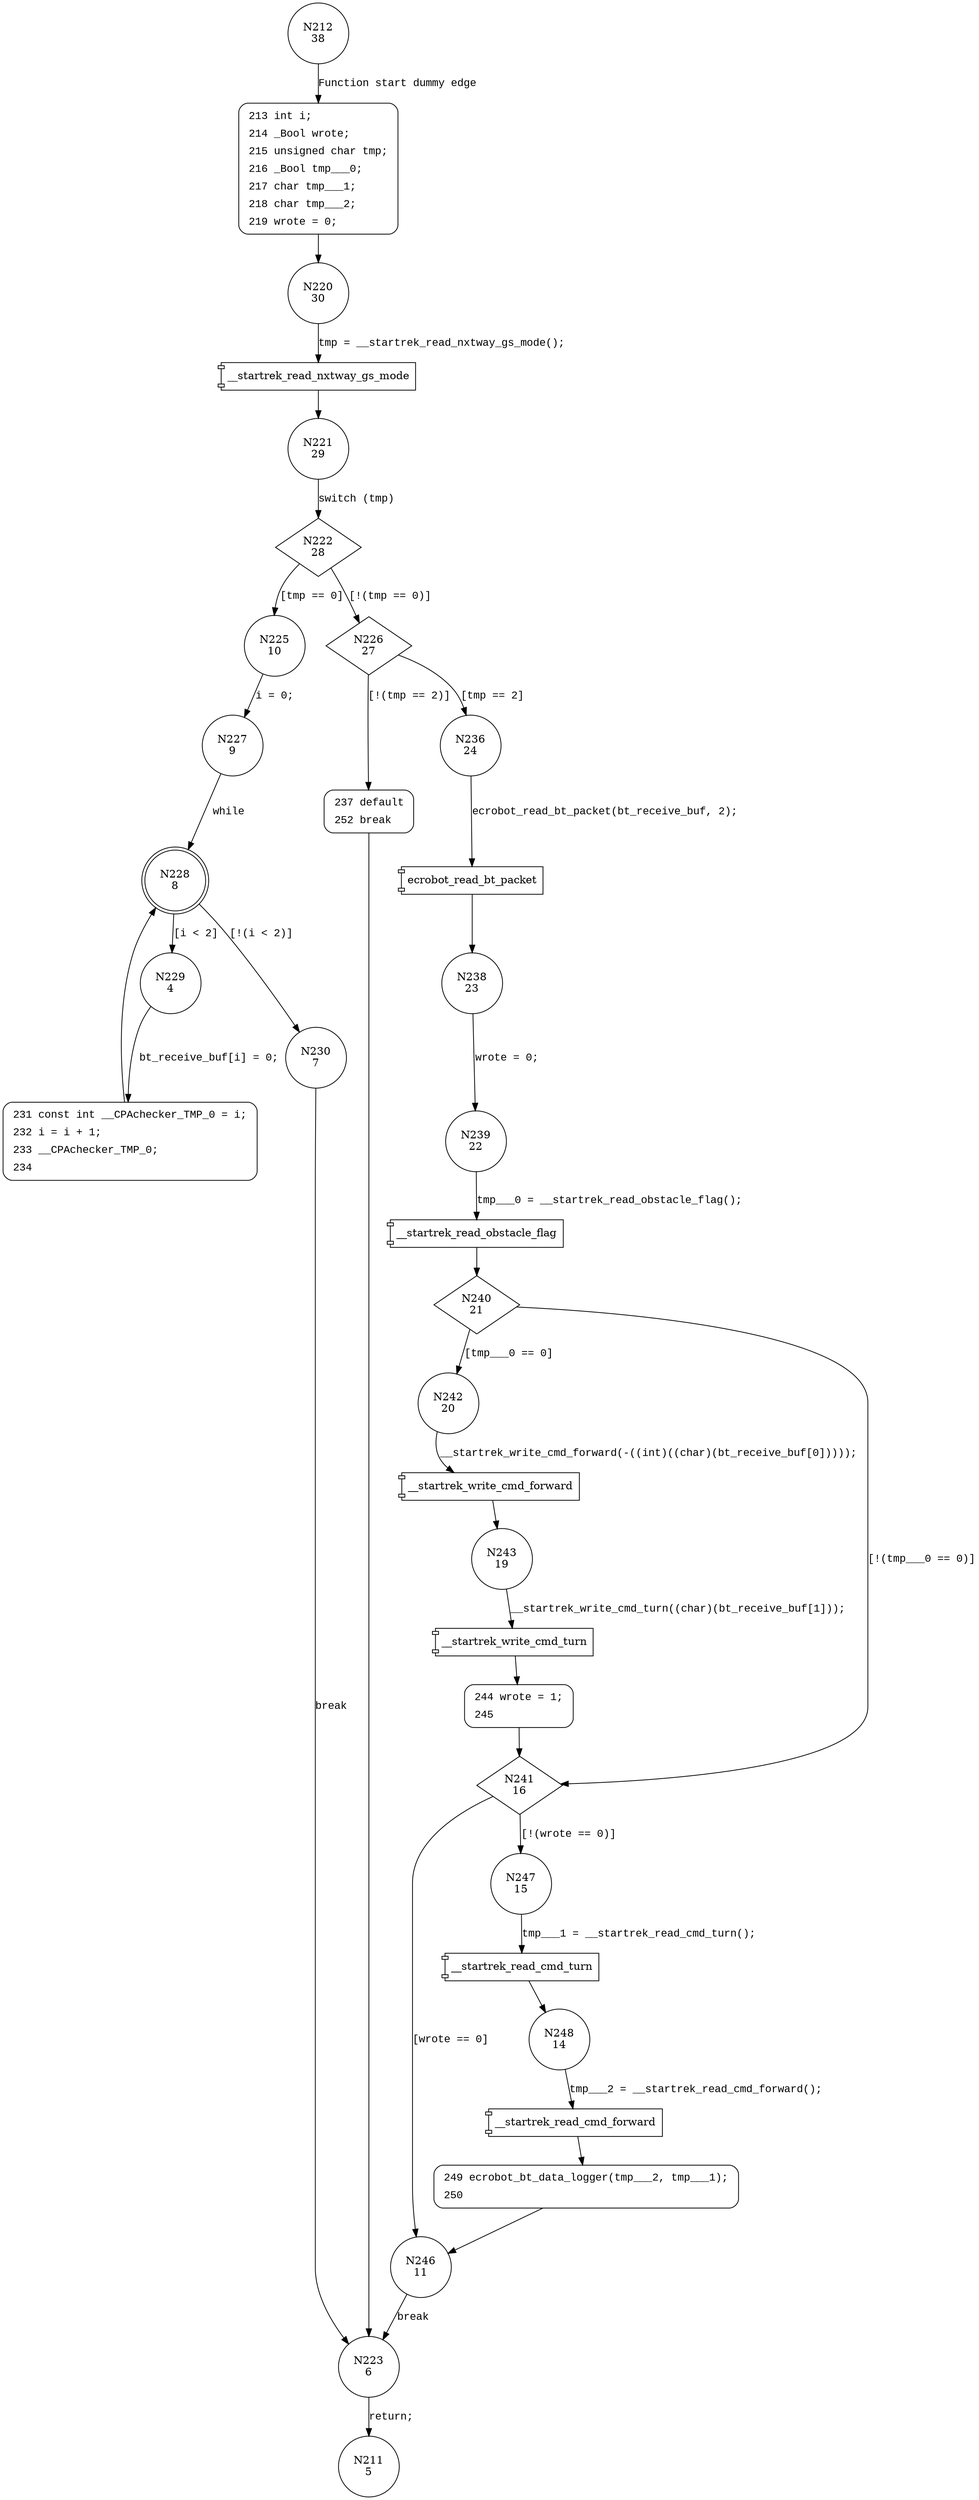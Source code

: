digraph OSEK_Task_ts3 {
212 [shape="circle" label="N212\n38"]
213 [shape="circle" label="N213\n37"]
220 [shape="circle" label="N220\n30"]
221 [shape="circle" label="N221\n29"]
222 [shape="diamond" label="N222\n28"]
225 [shape="circle" label="N225\n10"]
226 [shape="diamond" label="N226\n27"]
236 [shape="circle" label="N236\n24"]
237 [shape="circle" label="N237\n26"]
223 [shape="circle" label="N223\n6"]
211 [shape="circle" label="N211\n5"]
238 [shape="circle" label="N238\n23"]
239 [shape="circle" label="N239\n22"]
240 [shape="diamond" label="N240\n21"]
242 [shape="circle" label="N242\n20"]
241 [shape="diamond" label="N241\n16"]
246 [shape="circle" label="N246\n11"]
247 [shape="circle" label="N247\n15"]
248 [shape="circle" label="N248\n14"]
249 [shape="circle" label="N249\n13"]
243 [shape="circle" label="N243\n19"]
244 [shape="circle" label="N244\n18"]
227 [shape="circle" label="N227\n9"]
228 [shape="doublecircle" label="N228\n8"]
229 [shape="circle" label="N229\n4"]
230 [shape="circle" label="N230\n7"]
231 [shape="circle" label="N231\n3"]
213 [style="filled,bold" penwidth="1" fillcolor="white" fontname="Courier New" shape="Mrecord" label=<<table border="0" cellborder="0" cellpadding="3" bgcolor="white"><tr><td align="right">213</td><td align="left">int i;</td></tr><tr><td align="right">214</td><td align="left">_Bool wrote;</td></tr><tr><td align="right">215</td><td align="left">unsigned char tmp;</td></tr><tr><td align="right">216</td><td align="left">_Bool tmp___0;</td></tr><tr><td align="right">217</td><td align="left">char tmp___1;</td></tr><tr><td align="right">218</td><td align="left">char tmp___2;</td></tr><tr><td align="right">219</td><td align="left">wrote = 0;</td></tr></table>>]
213 -> 220[label=""]
237 [style="filled,bold" penwidth="1" fillcolor="white" fontname="Courier New" shape="Mrecord" label=<<table border="0" cellborder="0" cellpadding="3" bgcolor="white"><tr><td align="right">237</td><td align="left">default</td></tr><tr><td align="right">252</td><td align="left">break</td></tr></table>>]
237 -> 223[label=""]
249 [style="filled,bold" penwidth="1" fillcolor="white" fontname="Courier New" shape="Mrecord" label=<<table border="0" cellborder="0" cellpadding="3" bgcolor="white"><tr><td align="right">249</td><td align="left">ecrobot_bt_data_logger(tmp___2, tmp___1);</td></tr><tr><td align="right">250</td><td align="left"></td></tr></table>>]
249 -> 246[label=""]
244 [style="filled,bold" penwidth="1" fillcolor="white" fontname="Courier New" shape="Mrecord" label=<<table border="0" cellborder="0" cellpadding="3" bgcolor="white"><tr><td align="right">244</td><td align="left">wrote = 1;</td></tr><tr><td align="right">245</td><td align="left"></td></tr></table>>]
244 -> 241[label=""]
231 [style="filled,bold" penwidth="1" fillcolor="white" fontname="Courier New" shape="Mrecord" label=<<table border="0" cellborder="0" cellpadding="3" bgcolor="white"><tr><td align="right">231</td><td align="left">const int __CPAchecker_TMP_0 = i;</td></tr><tr><td align="right">232</td><td align="left">i = i + 1;</td></tr><tr><td align="right">233</td><td align="left">__CPAchecker_TMP_0;</td></tr><tr><td align="right">234</td><td align="left"></td></tr></table>>]
231 -> 228[label=""]
212 -> 213 [label="Function start dummy edge" fontname="Courier New"]
100043 [shape="component" label="__startrek_read_nxtway_gs_mode"]
220 -> 100043 [label="tmp = __startrek_read_nxtway_gs_mode();" fontname="Courier New"]
100043 -> 221 [label="" fontname="Courier New"]
222 -> 225 [label="[tmp == 0]" fontname="Courier New"]
222 -> 226 [label="[!(tmp == 0)]" fontname="Courier New"]
226 -> 236 [label="[tmp == 2]" fontname="Courier New"]
226 -> 237 [label="[!(tmp == 2)]" fontname="Courier New"]
223 -> 211 [label="return;" fontname="Courier New"]
100044 [shape="component" label="ecrobot_read_bt_packet"]
236 -> 100044 [label="ecrobot_read_bt_packet(bt_receive_buf, 2);" fontname="Courier New"]
100044 -> 238 [label="" fontname="Courier New"]
100045 [shape="component" label="__startrek_read_obstacle_flag"]
239 -> 100045 [label="tmp___0 = __startrek_read_obstacle_flag();" fontname="Courier New"]
100045 -> 240 [label="" fontname="Courier New"]
240 -> 242 [label="[tmp___0 == 0]" fontname="Courier New"]
240 -> 241 [label="[!(tmp___0 == 0)]" fontname="Courier New"]
241 -> 246 [label="[wrote == 0]" fontname="Courier New"]
241 -> 247 [label="[!(wrote == 0)]" fontname="Courier New"]
100046 [shape="component" label="__startrek_read_cmd_turn"]
247 -> 100046 [label="tmp___1 = __startrek_read_cmd_turn();" fontname="Courier New"]
100046 -> 248 [label="" fontname="Courier New"]
100047 [shape="component" label="__startrek_read_cmd_forward"]
248 -> 100047 [label="tmp___2 = __startrek_read_cmd_forward();" fontname="Courier New"]
100047 -> 249 [label="" fontname="Courier New"]
246 -> 223 [label="break" fontname="Courier New"]
100048 [shape="component" label="__startrek_write_cmd_forward"]
242 -> 100048 [label="__startrek_write_cmd_forward(-((int)((char)(bt_receive_buf[0]))));" fontname="Courier New"]
100048 -> 243 [label="" fontname="Courier New"]
100049 [shape="component" label="__startrek_write_cmd_turn"]
243 -> 100049 [label="__startrek_write_cmd_turn((char)(bt_receive_buf[1]));" fontname="Courier New"]
100049 -> 244 [label="" fontname="Courier New"]
225 -> 227 [label="i = 0;" fontname="Courier New"]
228 -> 229 [label="[i < 2]" fontname="Courier New"]
228 -> 230 [label="[!(i < 2)]" fontname="Courier New"]
229 -> 231 [label="bt_receive_buf[i] = 0;" fontname="Courier New"]
221 -> 222 [label="switch (tmp)" fontname="Courier New"]
238 -> 239 [label="wrote = 0;" fontname="Courier New"]
227 -> 228 [label="while" fontname="Courier New"]
230 -> 223 [label="break" fontname="Courier New"]
}